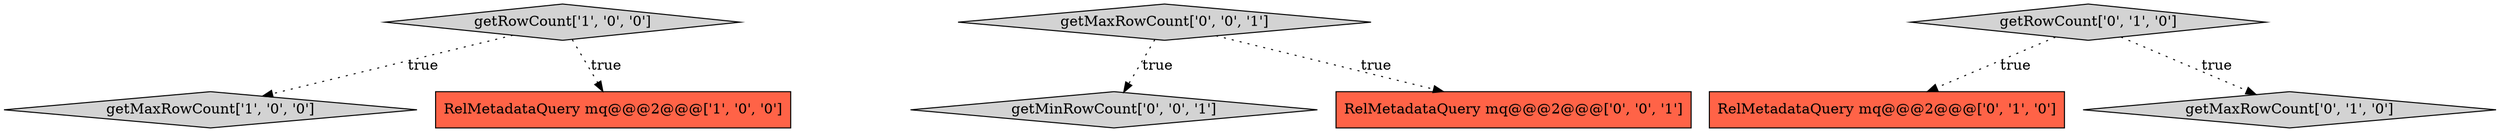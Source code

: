 digraph {
0 [style = filled, label = "getRowCount['1', '0', '0']", fillcolor = lightgray, shape = diamond image = "AAA0AAABBB1BBB"];
2 [style = filled, label = "getMaxRowCount['1', '0', '0']", fillcolor = lightgray, shape = diamond image = "AAA0AAABBB1BBB"];
8 [style = filled, label = "getMinRowCount['0', '0', '1']", fillcolor = lightgray, shape = diamond image = "AAA0AAABBB3BBB"];
3 [style = filled, label = "getRowCount['0', '1', '0']", fillcolor = lightgray, shape = diamond image = "AAA0AAABBB2BBB"];
7 [style = filled, label = "getMaxRowCount['0', '0', '1']", fillcolor = lightgray, shape = diamond image = "AAA0AAABBB3BBB"];
4 [style = filled, label = "RelMetadataQuery mq@@@2@@@['0', '1', '0']", fillcolor = tomato, shape = box image = "AAA0AAABBB2BBB"];
1 [style = filled, label = "RelMetadataQuery mq@@@2@@@['1', '0', '0']", fillcolor = tomato, shape = box image = "AAA0AAABBB1BBB"];
5 [style = filled, label = "getMaxRowCount['0', '1', '0']", fillcolor = lightgray, shape = diamond image = "AAA0AAABBB2BBB"];
6 [style = filled, label = "RelMetadataQuery mq@@@2@@@['0', '0', '1']", fillcolor = tomato, shape = box image = "AAA0AAABBB3BBB"];
3->4 [style = dotted, label="true"];
7->6 [style = dotted, label="true"];
3->5 [style = dotted, label="true"];
0->2 [style = dotted, label="true"];
7->8 [style = dotted, label="true"];
0->1 [style = dotted, label="true"];
}
